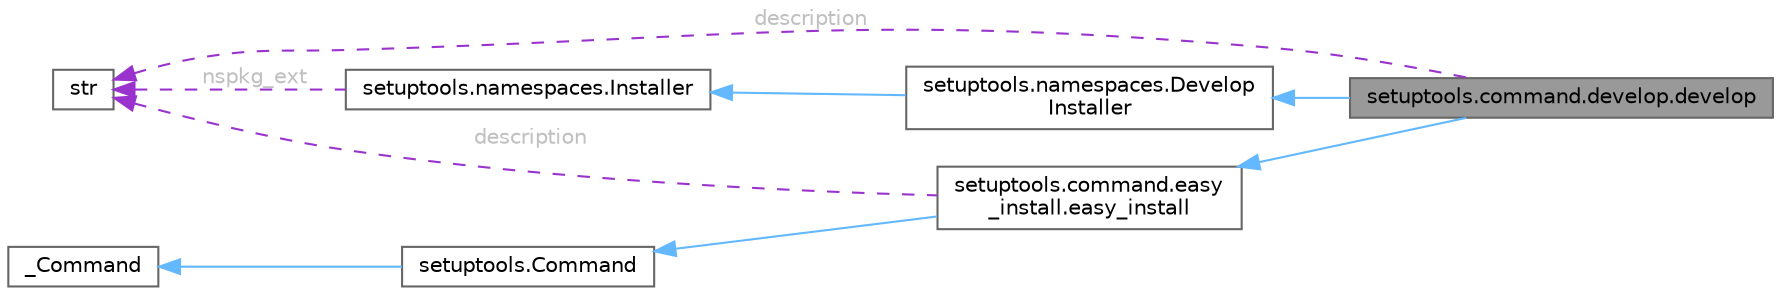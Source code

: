 digraph "setuptools.command.develop.develop"
{
 // LATEX_PDF_SIZE
  bgcolor="transparent";
  edge [fontname=Helvetica,fontsize=10,labelfontname=Helvetica,labelfontsize=10];
  node [fontname=Helvetica,fontsize=10,shape=box,height=0.2,width=0.4];
  rankdir="LR";
  Node1 [id="Node000001",label="setuptools.command.develop.develop",height=0.2,width=0.4,color="gray40", fillcolor="grey60", style="filled", fontcolor="black",tooltip=" "];
  Node2 -> Node1 [id="edge1_Node000001_Node000002",dir="back",color="steelblue1",style="solid",tooltip=" "];
  Node2 [id="Node000002",label="setuptools.namespaces.Develop\lInstaller",height=0.2,width=0.4,color="gray40", fillcolor="white", style="filled",URL="$classsetuptools_1_1namespaces_1_1_develop_installer.html",tooltip=" "];
  Node3 -> Node2 [id="edge2_Node000002_Node000003",dir="back",color="steelblue1",style="solid",tooltip=" "];
  Node3 [id="Node000003",label="setuptools.namespaces.Installer",height=0.2,width=0.4,color="gray40", fillcolor="white", style="filled",URL="$classsetuptools_1_1namespaces_1_1_installer.html",tooltip=" "];
  Node4 -> Node3 [id="edge3_Node000003_Node000004",dir="back",color="darkorchid3",style="dashed",tooltip=" ",label=" nspkg_ext",fontcolor="grey" ];
  Node4 [id="Node000004",label="str",height=0.2,width=0.4,color="gray40", fillcolor="white", style="filled",tooltip=" "];
  Node5 -> Node1 [id="edge4_Node000001_Node000005",dir="back",color="steelblue1",style="solid",tooltip=" "];
  Node5 [id="Node000005",label="setuptools.command.easy\l_install.easy_install",height=0.2,width=0.4,color="gray40", fillcolor="white", style="filled",URL="$classsetuptools_1_1command_1_1easy__install_1_1easy__install.html",tooltip=" "];
  Node6 -> Node5 [id="edge5_Node000005_Node000006",dir="back",color="steelblue1",style="solid",tooltip=" "];
  Node6 [id="Node000006",label="setuptools.Command",height=0.2,width=0.4,color="gray40", fillcolor="white", style="filled",URL="$classsetuptools_1_1_command.html",tooltip=" "];
  Node7 -> Node6 [id="edge6_Node000006_Node000007",dir="back",color="steelblue1",style="solid",tooltip=" "];
  Node7 [id="Node000007",label="_Command",height=0.2,width=0.4,color="gray40", fillcolor="white", style="filled",tooltip=" "];
  Node4 -> Node5 [id="edge7_Node000005_Node000004",dir="back",color="darkorchid3",style="dashed",tooltip=" ",label=" description",fontcolor="grey" ];
  Node4 -> Node1 [id="edge8_Node000001_Node000004",dir="back",color="darkorchid3",style="dashed",tooltip=" ",label=" description",fontcolor="grey" ];
}
